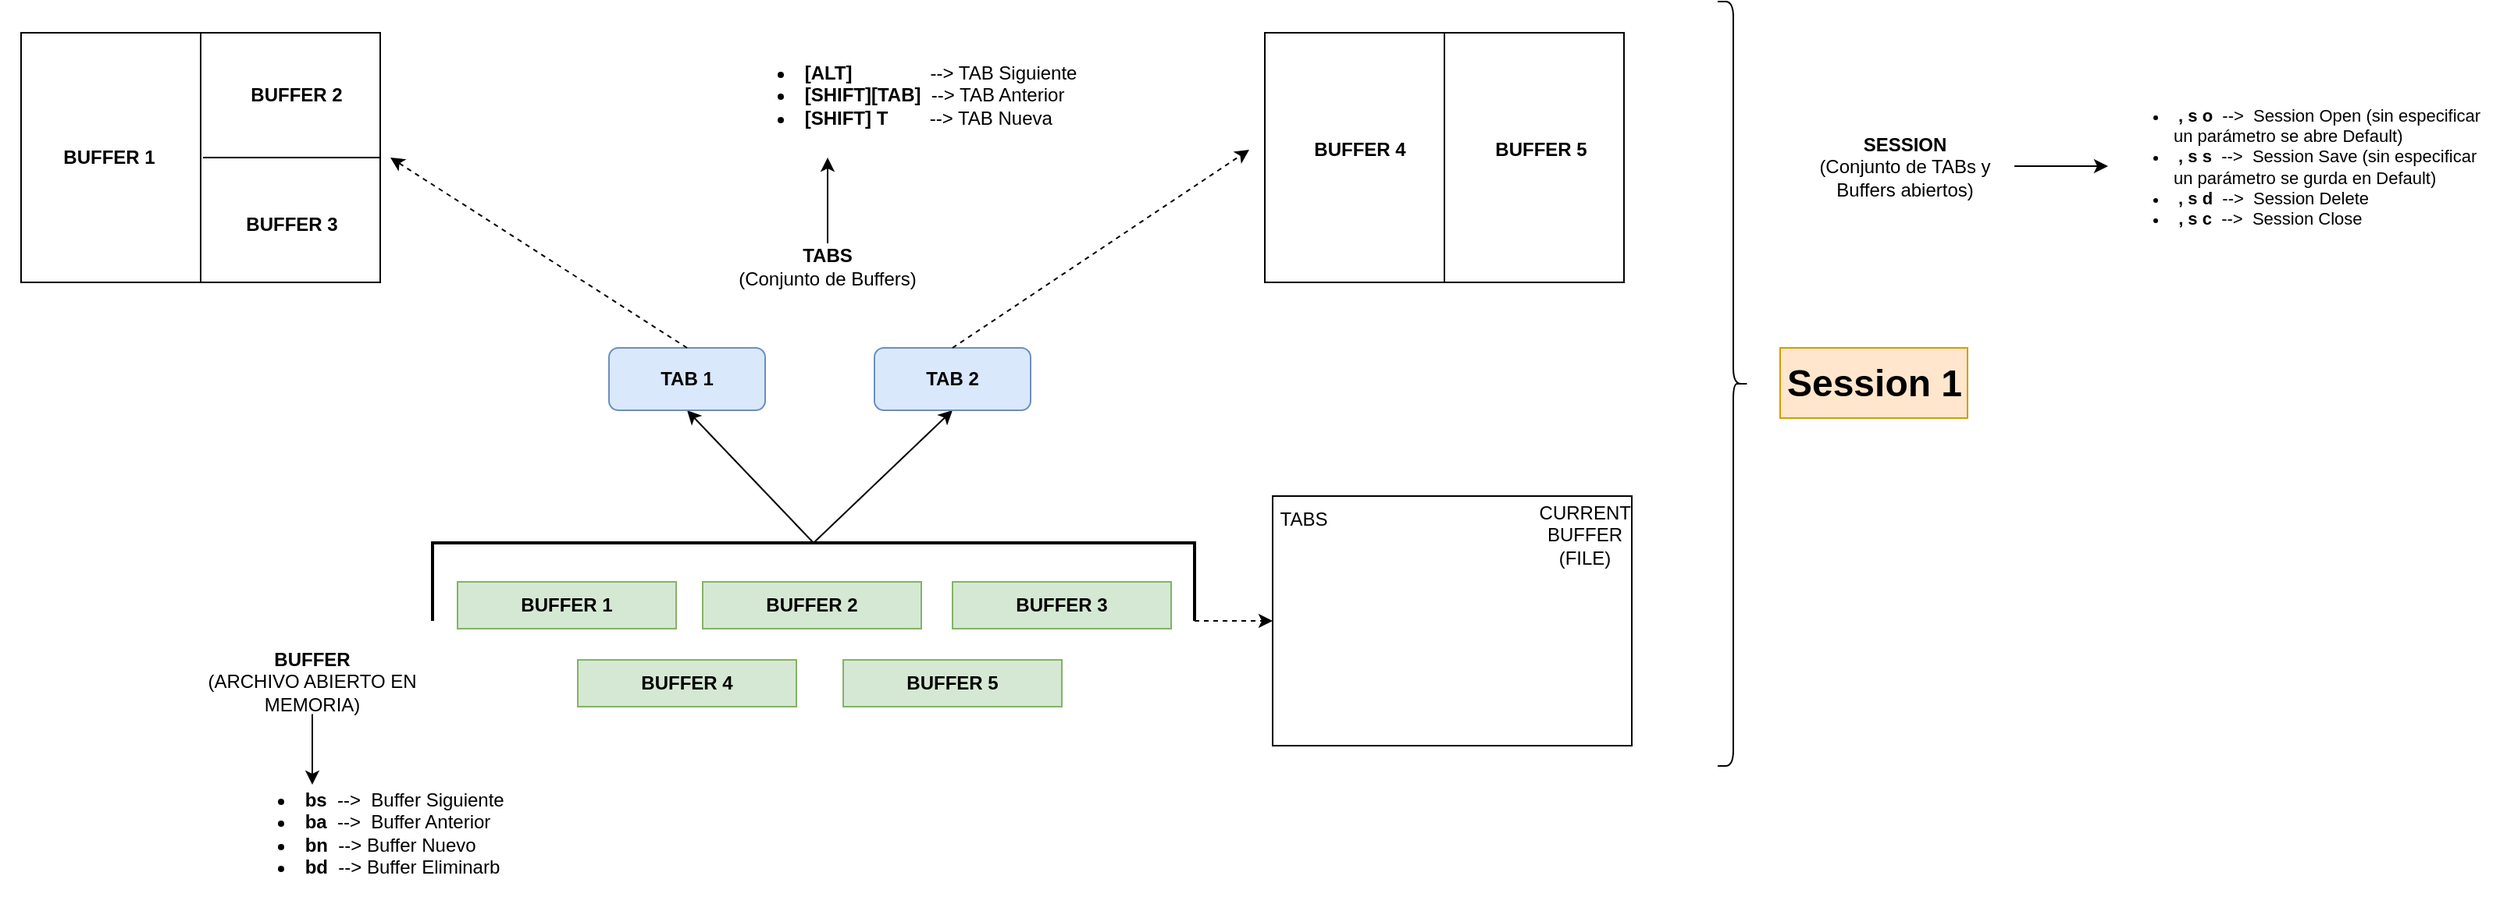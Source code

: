 <mxfile version="16.1.0" type="device"><diagram id="zB4sr5O8rqRqC5Dg_wLf" name="Page-1"><mxGraphModel dx="1455" dy="786" grid="1" gridSize="10" guides="1" tooltips="1" connect="1" arrows="1" fold="1" page="1" pageScale="1" pageWidth="827" pageHeight="1169" math="0" shadow="0"><root><mxCell id="0"/><mxCell id="1" parent="0"/><mxCell id="D7wprRCxp99t7g1xdDNY-1" value="" style="rounded=0;whiteSpace=wrap;html=1;" vertex="1" parent="1"><mxGeometry x="845" y="347" width="230" height="160" as="geometry"/></mxCell><mxCell id="D7wprRCxp99t7g1xdDNY-2" value="&lt;div&gt;TABS&lt;/div&gt;" style="text;html=1;strokeColor=none;fillColor=none;align=center;verticalAlign=middle;whiteSpace=wrap;rounded=0;" vertex="1" parent="1"><mxGeometry x="835" y="347" width="60" height="30" as="geometry"/></mxCell><mxCell id="D7wprRCxp99t7g1xdDNY-3" value="&lt;div&gt;CURRENT BUFFER&lt;/div&gt;&lt;div&gt;(FILE)&lt;br&gt;&lt;/div&gt;" style="text;html=1;strokeColor=none;fillColor=none;align=center;verticalAlign=middle;whiteSpace=wrap;rounded=0;" vertex="1" parent="1"><mxGeometry x="1015" y="357" width="60" height="30" as="geometry"/></mxCell><mxCell id="D7wprRCxp99t7g1xdDNY-39" style="edgeStyle=none;rounded=0;orthogonalLoop=1;jettySize=auto;html=1;exitX=0.5;exitY=0.933;exitDx=0;exitDy=0;endArrow=classic;endFill=1;exitPerimeter=0;" edge="1" parent="1" source="D7wprRCxp99t7g1xdDNY-4"><mxGeometry relative="1" as="geometry"><mxPoint x="230" y="532" as="targetPoint"/></mxGeometry></mxCell><mxCell id="D7wprRCxp99t7g1xdDNY-4" value="&lt;div&gt;&lt;b&gt;BUFFER&lt;/b&gt;&lt;/div&gt;&lt;div&gt;(ARCHIVO ABIERTO EN MEMORIA)&lt;br&gt;&lt;/div&gt;" style="text;html=1;strokeColor=none;fillColor=none;align=center;verticalAlign=middle;whiteSpace=wrap;rounded=0;" vertex="1" parent="1"><mxGeometry x="160" y="442" width="140" height="48" as="geometry"/></mxCell><mxCell id="D7wprRCxp99t7g1xdDNY-15" style="rounded=0;orthogonalLoop=1;jettySize=auto;html=1;exitX=0;exitY=0.5;exitDx=0;exitDy=0;exitPerimeter=0;entryX=0.5;entryY=1;entryDx=0;entryDy=0;" edge="1" parent="1" source="D7wprRCxp99t7g1xdDNY-9" target="D7wprRCxp99t7g1xdDNY-13"><mxGeometry relative="1" as="geometry"/></mxCell><mxCell id="D7wprRCxp99t7g1xdDNY-16" style="edgeStyle=none;rounded=0;orthogonalLoop=1;jettySize=auto;html=1;exitX=0;exitY=0.5;exitDx=0;exitDy=0;exitPerimeter=0;entryX=0.5;entryY=1;entryDx=0;entryDy=0;" edge="1" parent="1" source="D7wprRCxp99t7g1xdDNY-9" target="D7wprRCxp99t7g1xdDNY-14"><mxGeometry relative="1" as="geometry"/></mxCell><mxCell id="D7wprRCxp99t7g1xdDNY-50" style="edgeStyle=none;rounded=0;orthogonalLoop=1;jettySize=auto;html=1;exitX=1;exitY=0;exitDx=0;exitDy=0;exitPerimeter=0;entryX=0;entryY=0.5;entryDx=0;entryDy=0;dashed=1;endArrow=classic;endFill=1;" edge="1" parent="1" source="D7wprRCxp99t7g1xdDNY-9" target="D7wprRCxp99t7g1xdDNY-1"><mxGeometry relative="1" as="geometry"/></mxCell><mxCell id="D7wprRCxp99t7g1xdDNY-9" value="" style="strokeWidth=2;html=1;shape=mxgraph.flowchart.annotation_1;align=left;pointerEvents=1;rotation=90;" vertex="1" parent="1"><mxGeometry x="526" y="158" width="50" height="488" as="geometry"/></mxCell><mxCell id="D7wprRCxp99t7g1xdDNY-10" value="&lt;div&gt;&lt;b&gt;BUFFER 1&lt;br&gt;&lt;/b&gt;&lt;/div&gt;" style="text;html=1;strokeColor=#82b366;fillColor=#d5e8d4;align=center;verticalAlign=middle;whiteSpace=wrap;rounded=0;" vertex="1" parent="1"><mxGeometry x="323" y="402" width="140" height="30" as="geometry"/></mxCell><mxCell id="D7wprRCxp99t7g1xdDNY-11" value="&lt;div&gt;&lt;b&gt;BUFFER 2&lt;br&gt;&lt;/b&gt;&lt;/div&gt;" style="text;html=1;strokeColor=#82b366;fillColor=#d5e8d4;align=center;verticalAlign=middle;whiteSpace=wrap;rounded=0;" vertex="1" parent="1"><mxGeometry x="480" y="402" width="140" height="30" as="geometry"/></mxCell><mxCell id="D7wprRCxp99t7g1xdDNY-12" value="&lt;div&gt;&lt;b&gt;BUFFER 3&lt;br&gt;&lt;/b&gt;&lt;/div&gt;" style="text;html=1;strokeColor=#82b366;fillColor=#d5e8d4;align=center;verticalAlign=middle;whiteSpace=wrap;rounded=0;" vertex="1" parent="1"><mxGeometry x="640" y="402" width="140" height="30" as="geometry"/></mxCell><mxCell id="D7wprRCxp99t7g1xdDNY-13" value="&lt;b&gt;TAB 1&lt;/b&gt;" style="rounded=1;whiteSpace=wrap;html=1;fillColor=#dae8fc;strokeColor=#6c8ebf;" vertex="1" parent="1"><mxGeometry x="420" y="252" width="100" height="40" as="geometry"/></mxCell><mxCell id="D7wprRCxp99t7g1xdDNY-14" value="&lt;b&gt;TAB 2&lt;/b&gt;" style="rounded=1;whiteSpace=wrap;html=1;fillColor=#dae8fc;strokeColor=#6c8ebf;" vertex="1" parent="1"><mxGeometry x="590" y="252" width="100" height="40" as="geometry"/></mxCell><mxCell id="D7wprRCxp99t7g1xdDNY-20" style="edgeStyle=none;rounded=0;orthogonalLoop=1;jettySize=auto;html=1;exitX=1;exitY=0.5;exitDx=0;exitDy=0;endArrow=none;endFill=0;" edge="1" parent="1" source="D7wprRCxp99t7g1xdDNY-17"><mxGeometry relative="1" as="geometry"><mxPoint x="160" y="130" as="targetPoint"/></mxGeometry></mxCell><mxCell id="D7wprRCxp99t7g1xdDNY-17" value="" style="rounded=0;whiteSpace=wrap;html=1;" vertex="1" parent="1"><mxGeometry x="43.5" y="50" width="230" height="160" as="geometry"/></mxCell><mxCell id="D7wprRCxp99t7g1xdDNY-19" style="edgeStyle=none;rounded=0;orthogonalLoop=1;jettySize=auto;html=1;exitX=0.5;exitY=0;exitDx=0;exitDy=0;entryX=0.5;entryY=1;entryDx=0;entryDy=0;endArrow=none;endFill=0;" edge="1" parent="1" source="D7wprRCxp99t7g1xdDNY-17" target="D7wprRCxp99t7g1xdDNY-17"><mxGeometry relative="1" as="geometry"/></mxCell><mxCell id="D7wprRCxp99t7g1xdDNY-21" style="edgeStyle=none;rounded=0;orthogonalLoop=1;jettySize=auto;html=1;exitX=1;exitY=0.5;exitDx=0;exitDy=0;endArrow=none;endFill=0;" edge="1" parent="1" source="D7wprRCxp99t7g1xdDNY-17"><mxGeometry relative="1" as="geometry"><mxPoint x="160" y="130" as="targetPoint"/></mxGeometry></mxCell><mxCell id="D7wprRCxp99t7g1xdDNY-22" value="&lt;div&gt;&lt;b&gt;BUFFER 1&lt;br&gt;&lt;/b&gt;&lt;/div&gt;" style="text;html=1;strokeColor=none;fillColor=none;align=center;verticalAlign=middle;whiteSpace=wrap;rounded=0;" vertex="1" parent="1"><mxGeometry x="30" y="115" width="140" height="30" as="geometry"/></mxCell><mxCell id="D7wprRCxp99t7g1xdDNY-23" value="&lt;div&gt;&lt;b&gt;BUFFER 2&lt;br&gt;&lt;/b&gt;&lt;/div&gt;" style="text;html=1;strokeColor=none;fillColor=none;align=center;verticalAlign=middle;whiteSpace=wrap;rounded=0;" vertex="1" parent="1"><mxGeometry x="150" y="75" width="140" height="30" as="geometry"/></mxCell><mxCell id="D7wprRCxp99t7g1xdDNY-24" value="&lt;div&gt;&lt;b&gt;BUFFER 3&lt;br&gt;&lt;/b&gt;&lt;/div&gt;" style="text;html=1;strokeColor=none;fillColor=none;align=center;verticalAlign=middle;whiteSpace=wrap;rounded=0;" vertex="1" parent="1"><mxGeometry x="147" y="158" width="140" height="30" as="geometry"/></mxCell><mxCell id="D7wprRCxp99t7g1xdDNY-25" style="edgeStyle=none;rounded=0;orthogonalLoop=1;jettySize=auto;html=1;exitX=1;exitY=0.5;exitDx=0;exitDy=0;endArrow=none;endFill=0;" edge="1" parent="1" source="D7wprRCxp99t7g1xdDNY-26"><mxGeometry relative="1" as="geometry"><mxPoint x="956.5" y="130" as="targetPoint"/></mxGeometry></mxCell><mxCell id="D7wprRCxp99t7g1xdDNY-26" value="" style="rounded=0;whiteSpace=wrap;html=1;" vertex="1" parent="1"><mxGeometry x="840" y="50" width="230" height="160" as="geometry"/></mxCell><mxCell id="D7wprRCxp99t7g1xdDNY-27" style="edgeStyle=none;rounded=0;orthogonalLoop=1;jettySize=auto;html=1;exitX=0.5;exitY=0;exitDx=0;exitDy=0;entryX=0.5;entryY=1;entryDx=0;entryDy=0;endArrow=none;endFill=0;" edge="1" parent="1" source="D7wprRCxp99t7g1xdDNY-26" target="D7wprRCxp99t7g1xdDNY-26"><mxGeometry relative="1" as="geometry"/></mxCell><mxCell id="D7wprRCxp99t7g1xdDNY-29" value="&lt;div&gt;&lt;b&gt;BUFFER 4&lt;br&gt;&lt;/b&gt;&lt;/div&gt;" style="text;html=1;strokeColor=none;fillColor=none;align=center;verticalAlign=middle;whiteSpace=wrap;rounded=0;" vertex="1" parent="1"><mxGeometry x="854.5" y="110" width="92" height="30" as="geometry"/></mxCell><mxCell id="D7wprRCxp99t7g1xdDNY-30" value="&lt;div&gt;&lt;b&gt;BUFFER 5&lt;/b&gt;&lt;/div&gt;" style="text;html=1;strokeColor=none;fillColor=none;align=center;verticalAlign=middle;whiteSpace=wrap;rounded=0;" vertex="1" parent="1"><mxGeometry x="946.5" y="110" width="140" height="30" as="geometry"/></mxCell><mxCell id="D7wprRCxp99t7g1xdDNY-32" value="&lt;div&gt;&lt;b&gt;BUFFER 4&lt;br&gt;&lt;/b&gt;&lt;/div&gt;" style="text;html=1;strokeColor=#82b366;fillColor=#d5e8d4;align=center;verticalAlign=middle;whiteSpace=wrap;rounded=0;" vertex="1" parent="1"><mxGeometry x="400" y="452" width="140" height="30" as="geometry"/></mxCell><mxCell id="D7wprRCxp99t7g1xdDNY-33" value="&lt;div&gt;&lt;b&gt;BUFFER 5&lt;br&gt;&lt;/b&gt;&lt;/div&gt;" style="text;html=1;strokeColor=#82b366;fillColor=#d5e8d4;align=center;verticalAlign=middle;whiteSpace=wrap;rounded=0;" vertex="1" parent="1"><mxGeometry x="570" y="452" width="140" height="30" as="geometry"/></mxCell><mxCell id="D7wprRCxp99t7g1xdDNY-36" value="" style="shape=curlyBracket;whiteSpace=wrap;html=1;rounded=1;flipH=1;rotation=0;" vertex="1" parent="1"><mxGeometry x="1130" y="30" width="20" height="490" as="geometry"/></mxCell><mxCell id="D7wprRCxp99t7g1xdDNY-37" value="Session 1" style="text;strokeColor=#d79b00;fillColor=#ffe6cc;html=1;fontSize=24;fontStyle=1;verticalAlign=middle;align=center;" vertex="1" parent="1"><mxGeometry x="1170" y="252" width="120" height="45" as="geometry"/></mxCell><mxCell id="D7wprRCxp99t7g1xdDNY-38" value="&lt;ul&gt;&lt;li&gt;&lt;b&gt;&amp;nbsp;bs&lt;/b&gt;&amp;nbsp; --&amp;gt;&amp;nbsp; Buffer Siguiente&lt;br&gt;&lt;/li&gt;&lt;li&gt;&lt;b&gt;&amp;nbsp;ba&lt;/b&gt;&amp;nbsp; --&amp;gt;&amp;nbsp; Buffer Anterior&lt;br&gt;&lt;/li&gt;&lt;li&gt;&lt;b&gt;&amp;nbsp;bn&lt;/b&gt;&amp;nbsp; --&amp;gt; Buffer Nuevo&lt;br&gt;&lt;/li&gt;&lt;li&gt;&lt;b&gt;&amp;nbsp;bd&lt;/b&gt;&amp;nbsp; --&amp;gt; Buffer Eliminarb&lt;br&gt;&lt;/li&gt;&lt;/ul&gt;" style="text;strokeColor=none;fillColor=none;html=1;whiteSpace=wrap;verticalAlign=middle;overflow=hidden;" vertex="1" parent="1"><mxGeometry x="180" y="520" width="330" height="83" as="geometry"/></mxCell><mxCell id="D7wprRCxp99t7g1xdDNY-42" style="edgeStyle=none;rounded=0;orthogonalLoop=1;jettySize=auto;html=1;exitX=0.5;exitY=0;exitDx=0;exitDy=0;endArrow=classic;endFill=1;" edge="1" parent="1" source="D7wprRCxp99t7g1xdDNY-40"><mxGeometry relative="1" as="geometry"><mxPoint x="560" y="130" as="targetPoint"/></mxGeometry></mxCell><mxCell id="D7wprRCxp99t7g1xdDNY-40" value="&lt;div&gt;&lt;b&gt;TABS&lt;/b&gt;&lt;/div&gt;&lt;div&gt;(Conjunto de Buffers)&lt;br&gt;&lt;/div&gt;" style="text;html=1;strokeColor=none;fillColor=none;align=center;verticalAlign=middle;whiteSpace=wrap;rounded=0;" vertex="1" parent="1"><mxGeometry x="490" y="185" width="140" height="30" as="geometry"/></mxCell><mxCell id="D7wprRCxp99t7g1xdDNY-41" value="&lt;ul&gt;&lt;li&gt;&lt;b&gt;&amp;nbsp;[ALT]&lt;/b&gt;&amp;nbsp;&amp;nbsp;&amp;nbsp;&amp;nbsp;&amp;nbsp;&amp;nbsp;&amp;nbsp;&amp;nbsp;&amp;nbsp;&amp;nbsp;&amp;nbsp;&amp;nbsp;&amp;nbsp;&amp;nbsp; --&amp;gt; TAB Siguiente&lt;br&gt;&lt;/li&gt;&lt;li&gt;&amp;nbsp;&lt;b&gt;[SHIFT][TAB]&lt;/b&gt;&amp;nbsp; --&amp;gt; TAB Anterior&lt;br&gt;&lt;/li&gt;&lt;li&gt;&lt;b&gt;&amp;nbsp;[SHIFT] T&lt;/b&gt;&amp;nbsp;&amp;nbsp;&amp;nbsp; &amp;nbsp; &amp;nbsp; --&amp;gt; TAB Nueva&lt;br&gt;&lt;/li&gt;&lt;/ul&gt;" style="text;strokeColor=none;fillColor=none;html=1;whiteSpace=wrap;verticalAlign=middle;overflow=hidden;" vertex="1" parent="1"><mxGeometry x="500" y="50" width="290" height="80" as="geometry"/></mxCell><mxCell id="D7wprRCxp99t7g1xdDNY-46" style="edgeStyle=none;rounded=0;orthogonalLoop=1;jettySize=auto;html=1;exitX=1;exitY=0.5;exitDx=0;exitDy=0;endArrow=classic;endFill=1;" edge="1" parent="1" source="D7wprRCxp99t7g1xdDNY-43" target="D7wprRCxp99t7g1xdDNY-44"><mxGeometry relative="1" as="geometry"/></mxCell><mxCell id="D7wprRCxp99t7g1xdDNY-43" value="&lt;div&gt;&lt;b&gt;SESSION&lt;/b&gt;&lt;br&gt;&lt;/div&gt;&lt;div&gt;(Conjunto de TABs y Buffers abiertos)&lt;br&gt;&lt;/div&gt;" style="text;html=1;align=center;verticalAlign=middle;whiteSpace=wrap;rounded=0;" vertex="1" parent="1"><mxGeometry x="1180" y="110" width="140" height="51" as="geometry"/></mxCell><mxCell id="D7wprRCxp99t7g1xdDNY-44" value="&lt;ul style=&quot;font-size: 11px&quot;&gt;&lt;li&gt;&lt;font style=&quot;font-size: 11px&quot;&gt;&lt;b&gt;&amp;nbsp;, s o&lt;/b&gt;&amp;nbsp; --&amp;gt;&amp;nbsp; Session Open&lt;/font&gt;&lt;font style=&quot;font-size: 11px&quot;&gt; (sin especificar un parámetro se abre Default)&lt;/font&gt;&lt;/li&gt;&lt;li&gt;&lt;font style=&quot;font-size: 11px&quot;&gt;&lt;b&gt;&amp;nbsp;, s s&amp;nbsp;&lt;/b&gt; --&amp;gt;&amp;nbsp; Session Save (sin especificar un parámetro se gurda en Default)&lt;br&gt;&lt;/font&gt;&lt;/li&gt;&lt;li&gt;&lt;font style=&quot;font-size: 11px&quot;&gt;&lt;b&gt;&amp;nbsp;, s d&amp;nbsp;&lt;/b&gt; --&amp;gt;&amp;nbsp; Session Delete&lt;br&gt;&lt;/font&gt;&lt;/li&gt;&lt;li&gt;&lt;font style=&quot;font-size: 11px&quot;&gt;&amp;nbsp;&lt;b&gt;, s c&amp;nbsp;&lt;/b&gt; --&amp;gt;&amp;nbsp; Session Close&lt;br&gt;&lt;/font&gt;&lt;/li&gt;&lt;/ul&gt;" style="text;strokeColor=none;fillColor=none;html=1;whiteSpace=wrap;verticalAlign=middle;overflow=hidden;" vertex="1" parent="1"><mxGeometry x="1380" y="83.25" width="250" height="104.5" as="geometry"/></mxCell><mxCell id="D7wprRCxp99t7g1xdDNY-34" style="edgeStyle=none;rounded=0;orthogonalLoop=1;jettySize=auto;html=1;exitX=0.5;exitY=0;exitDx=0;exitDy=0;endArrow=classic;endFill=1;dashed=1;" edge="1" parent="1" source="D7wprRCxp99t7g1xdDNY-13"><mxGeometry relative="1" as="geometry"><mxPoint x="280" y="130" as="targetPoint"/></mxGeometry></mxCell><mxCell id="D7wprRCxp99t7g1xdDNY-35" style="edgeStyle=none;rounded=0;orthogonalLoop=1;jettySize=auto;html=1;exitX=0.5;exitY=0;exitDx=0;exitDy=0;endArrow=classic;endFill=1;dashed=1;" edge="1" parent="1" source="D7wprRCxp99t7g1xdDNY-14"><mxGeometry relative="1" as="geometry"><mxPoint x="830" y="125" as="targetPoint"/></mxGeometry></mxCell></root></mxGraphModel></diagram></mxfile>